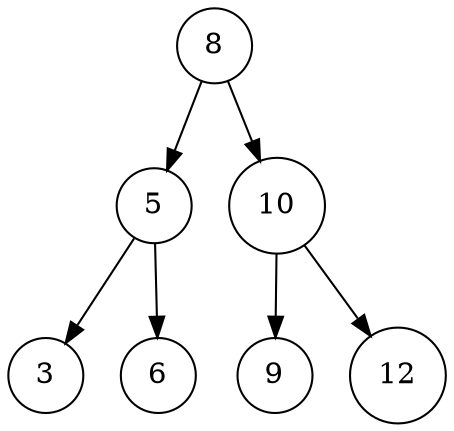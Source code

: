 digraph simple {
    node  [shape=circle]
    graph [ordering=out]

    8  [nodetype=marked]
    10 [nodetype=marked]
    9  [nodetype=marked]

    8 -> 5
    8 -> 10 [edgetype=marked]

    5 -> 3
    5 -> 6

    10 -> 9 [edgetype=marked]
    10 -> 12
}
